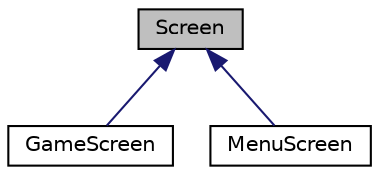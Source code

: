 digraph G
{
  edge [fontname="Helvetica",fontsize="10",labelfontname="Helvetica",labelfontsize="10"];
  node [fontname="Helvetica",fontsize="10",shape=record];
  Node1 [label="Screen",height=0.2,width=0.4,color="black", fillcolor="grey75", style="filled" fontcolor="black"];
  Node1 -> Node2 [dir="back",color="midnightblue",fontsize="10",style="solid",fontname="Helvetica"];
  Node2 [label="GameScreen",height=0.2,width=0.4,color="black", fillcolor="white", style="filled",URL="$class_game_screen.html",tooltip="La classe GameScreen, gestion de l&#39;écran de jeux implémente l&#39;interface Screen."];
  Node1 -> Node3 [dir="back",color="midnightblue",fontsize="10",style="solid",fontname="Helvetica"];
  Node3 [label="MenuScreen",height=0.2,width=0.4,color="black", fillcolor="white", style="filled",URL="$class_menu_screen.html",tooltip="La classe MenuScreen, Implémente l&#39;interface Screen."];
}

